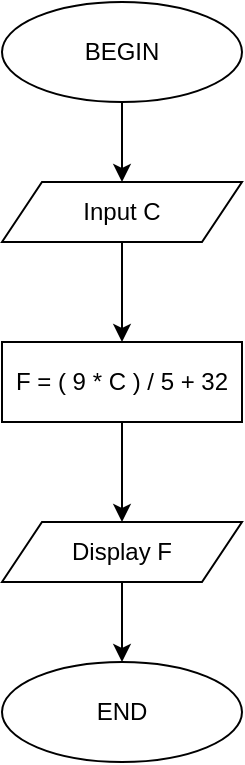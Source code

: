 <mxfile version="22.1.0" type="device">
  <diagram name="Page-1" id="SRYooDyTZpxaBlOdZdFU">
    <mxGraphModel dx="765" dy="416" grid="1" gridSize="10" guides="1" tooltips="1" connect="1" arrows="1" fold="1" page="1" pageScale="1" pageWidth="850" pageHeight="1100" math="0" shadow="0">
      <root>
        <mxCell id="0" />
        <mxCell id="1" parent="0" />
        <mxCell id="Ze0_Xx8WEWg4EW2CNT9O-9" style="edgeStyle=orthogonalEdgeStyle;rounded=0;orthogonalLoop=1;jettySize=auto;html=1;entryX=0.5;entryY=0;entryDx=0;entryDy=0;" edge="1" parent="1" source="Ze0_Xx8WEWg4EW2CNT9O-4" target="Ze0_Xx8WEWg4EW2CNT9O-6">
          <mxGeometry relative="1" as="geometry" />
        </mxCell>
        <mxCell id="Ze0_Xx8WEWg4EW2CNT9O-4" value="BEGIN" style="ellipse;whiteSpace=wrap;html=1;" vertex="1" parent="1">
          <mxGeometry x="360" y="30" width="120" height="50" as="geometry" />
        </mxCell>
        <mxCell id="Ze0_Xx8WEWg4EW2CNT9O-5" value="END" style="ellipse;whiteSpace=wrap;html=1;" vertex="1" parent="1">
          <mxGeometry x="360" y="360" width="120" height="50" as="geometry" />
        </mxCell>
        <mxCell id="Ze0_Xx8WEWg4EW2CNT9O-10" style="edgeStyle=orthogonalEdgeStyle;rounded=0;orthogonalLoop=1;jettySize=auto;html=1;entryX=0.5;entryY=0;entryDx=0;entryDy=0;" edge="1" parent="1" source="Ze0_Xx8WEWg4EW2CNT9O-6" target="Ze0_Xx8WEWg4EW2CNT9O-7">
          <mxGeometry relative="1" as="geometry" />
        </mxCell>
        <mxCell id="Ze0_Xx8WEWg4EW2CNT9O-6" value="Input C" style="shape=parallelogram;perimeter=parallelogramPerimeter;whiteSpace=wrap;html=1;fixedSize=1;" vertex="1" parent="1">
          <mxGeometry x="360" y="120" width="120" height="30" as="geometry" />
        </mxCell>
        <mxCell id="Ze0_Xx8WEWg4EW2CNT9O-11" style="edgeStyle=orthogonalEdgeStyle;rounded=0;orthogonalLoop=1;jettySize=auto;html=1;entryX=0.5;entryY=0;entryDx=0;entryDy=0;" edge="1" parent="1" source="Ze0_Xx8WEWg4EW2CNT9O-7" target="Ze0_Xx8WEWg4EW2CNT9O-8">
          <mxGeometry relative="1" as="geometry" />
        </mxCell>
        <mxCell id="Ze0_Xx8WEWg4EW2CNT9O-7" value="F = ( 9 * C ) / 5 + 32" style="whiteSpace=wrap;html=1;" vertex="1" parent="1">
          <mxGeometry x="360" y="200" width="120" height="40" as="geometry" />
        </mxCell>
        <mxCell id="Ze0_Xx8WEWg4EW2CNT9O-12" style="edgeStyle=orthogonalEdgeStyle;rounded=0;orthogonalLoop=1;jettySize=auto;html=1;entryX=0.5;entryY=0;entryDx=0;entryDy=0;" edge="1" parent="1" source="Ze0_Xx8WEWg4EW2CNT9O-8" target="Ze0_Xx8WEWg4EW2CNT9O-5">
          <mxGeometry relative="1" as="geometry" />
        </mxCell>
        <mxCell id="Ze0_Xx8WEWg4EW2CNT9O-8" value="Display F" style="shape=parallelogram;perimeter=parallelogramPerimeter;whiteSpace=wrap;html=1;fixedSize=1;" vertex="1" parent="1">
          <mxGeometry x="360" y="290" width="120" height="30" as="geometry" />
        </mxCell>
      </root>
    </mxGraphModel>
  </diagram>
</mxfile>
